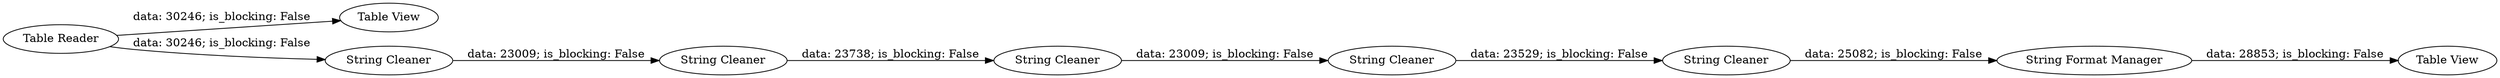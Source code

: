 digraph {
	"-7207537129403867193_10" [label="Table View"]
	"-7207537129403867193_8" [label="String Cleaner"]
	"-7207537129403867193_5" [label="String Cleaner"]
	"-7207537129403867193_7" [label="String Cleaner"]
	"-7207537129403867193_4" [label="String Cleaner"]
	"-7207537129403867193_12" [label="Table Reader"]
	"-7207537129403867193_9" [label="Table View"]
	"-7207537129403867193_6" [label="String Format Manager"]
	"-7207537129403867193_2" [label="String Cleaner"]
	"-7207537129403867193_5" -> "-7207537129403867193_7" [label="data: 23009; is_blocking: False"]
	"-7207537129403867193_12" -> "-7207537129403867193_10" [label="data: 30246; is_blocking: False"]
	"-7207537129403867193_4" -> "-7207537129403867193_5" [label="data: 23738; is_blocking: False"]
	"-7207537129403867193_7" -> "-7207537129403867193_8" [label="data: 23529; is_blocking: False"]
	"-7207537129403867193_2" -> "-7207537129403867193_4" [label="data: 23009; is_blocking: False"]
	"-7207537129403867193_12" -> "-7207537129403867193_2" [label="data: 30246; is_blocking: False"]
	"-7207537129403867193_6" -> "-7207537129403867193_9" [label="data: 28853; is_blocking: False"]
	"-7207537129403867193_8" -> "-7207537129403867193_6" [label="data: 25082; is_blocking: False"]
	rankdir=LR
}

